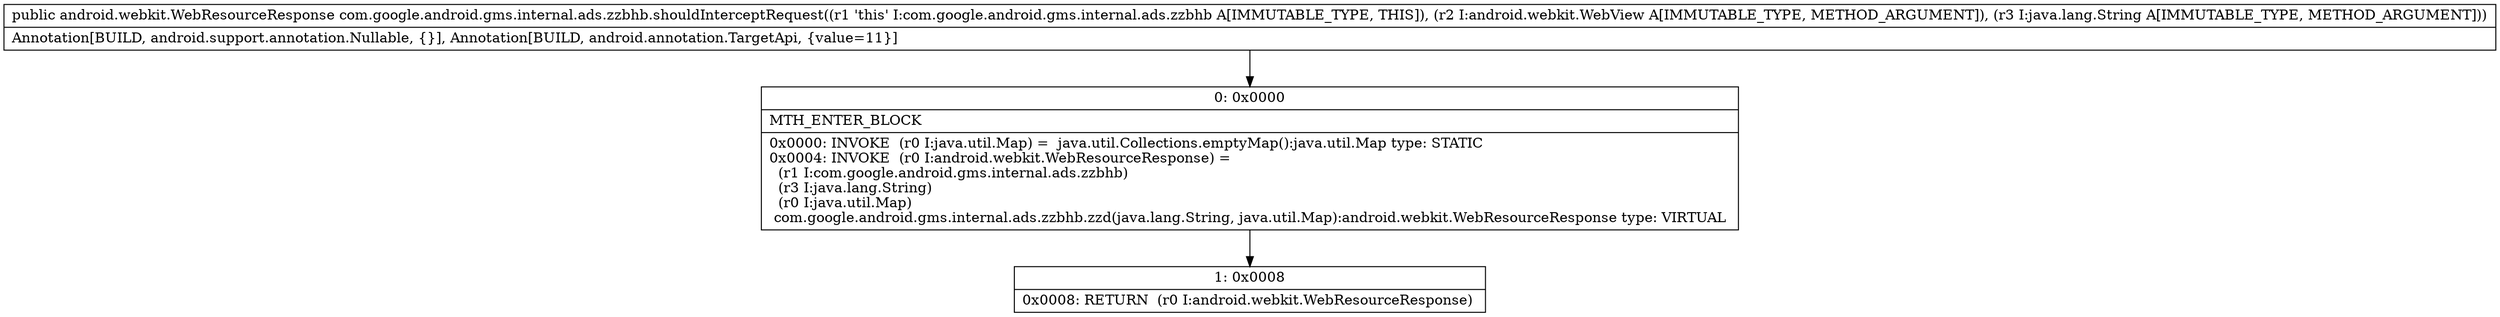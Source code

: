 digraph "CFG forcom.google.android.gms.internal.ads.zzbhb.shouldInterceptRequest(Landroid\/webkit\/WebView;Ljava\/lang\/String;)Landroid\/webkit\/WebResourceResponse;" {
Node_0 [shape=record,label="{0\:\ 0x0000|MTH_ENTER_BLOCK\l|0x0000: INVOKE  (r0 I:java.util.Map) =  java.util.Collections.emptyMap():java.util.Map type: STATIC \l0x0004: INVOKE  (r0 I:android.webkit.WebResourceResponse) = \l  (r1 I:com.google.android.gms.internal.ads.zzbhb)\l  (r3 I:java.lang.String)\l  (r0 I:java.util.Map)\l com.google.android.gms.internal.ads.zzbhb.zzd(java.lang.String, java.util.Map):android.webkit.WebResourceResponse type: VIRTUAL \l}"];
Node_1 [shape=record,label="{1\:\ 0x0008|0x0008: RETURN  (r0 I:android.webkit.WebResourceResponse) \l}"];
MethodNode[shape=record,label="{public android.webkit.WebResourceResponse com.google.android.gms.internal.ads.zzbhb.shouldInterceptRequest((r1 'this' I:com.google.android.gms.internal.ads.zzbhb A[IMMUTABLE_TYPE, THIS]), (r2 I:android.webkit.WebView A[IMMUTABLE_TYPE, METHOD_ARGUMENT]), (r3 I:java.lang.String A[IMMUTABLE_TYPE, METHOD_ARGUMENT]))  | Annotation[BUILD, android.support.annotation.Nullable, \{\}], Annotation[BUILD, android.annotation.TargetApi, \{value=11\}]\l}"];
MethodNode -> Node_0;
Node_0 -> Node_1;
}

